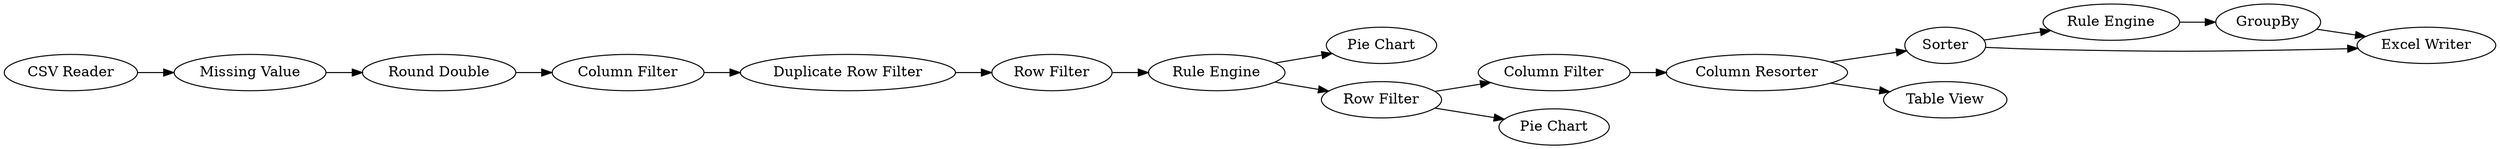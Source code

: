 digraph {
	20 -> 21
	12 -> 13
	4 -> 5
	1 -> 2
	22 -> 3
	12 -> 14
	19 -> 17
	7 -> 12
	5 -> 6
	14 -> 15
	17 -> 18
	17 -> 20
	21 -> 22
	20 -> 3
	6 -> 7
	2 -> 4
	14 -> 19
	5 [label="Column Filter"]
	13 [label="Pie Chart"]
	20 [label=Sorter]
	1 [label="CSV Reader"]
	7 [label="Row Filter"]
	22 [label=GroupBy]
	4 [label="Round Double"]
	18 [label="Table View"]
	21 [label="Rule Engine"]
	6 [label="Duplicate Row Filter"]
	15 [label="Pie Chart"]
	14 [label="Row Filter"]
	17 [label="Column Resorter"]
	3 [label="Excel Writer"]
	2 [label="Missing Value"]
	12 [label="Rule Engine"]
	19 [label="Column Filter"]
	rankdir=LR
}
